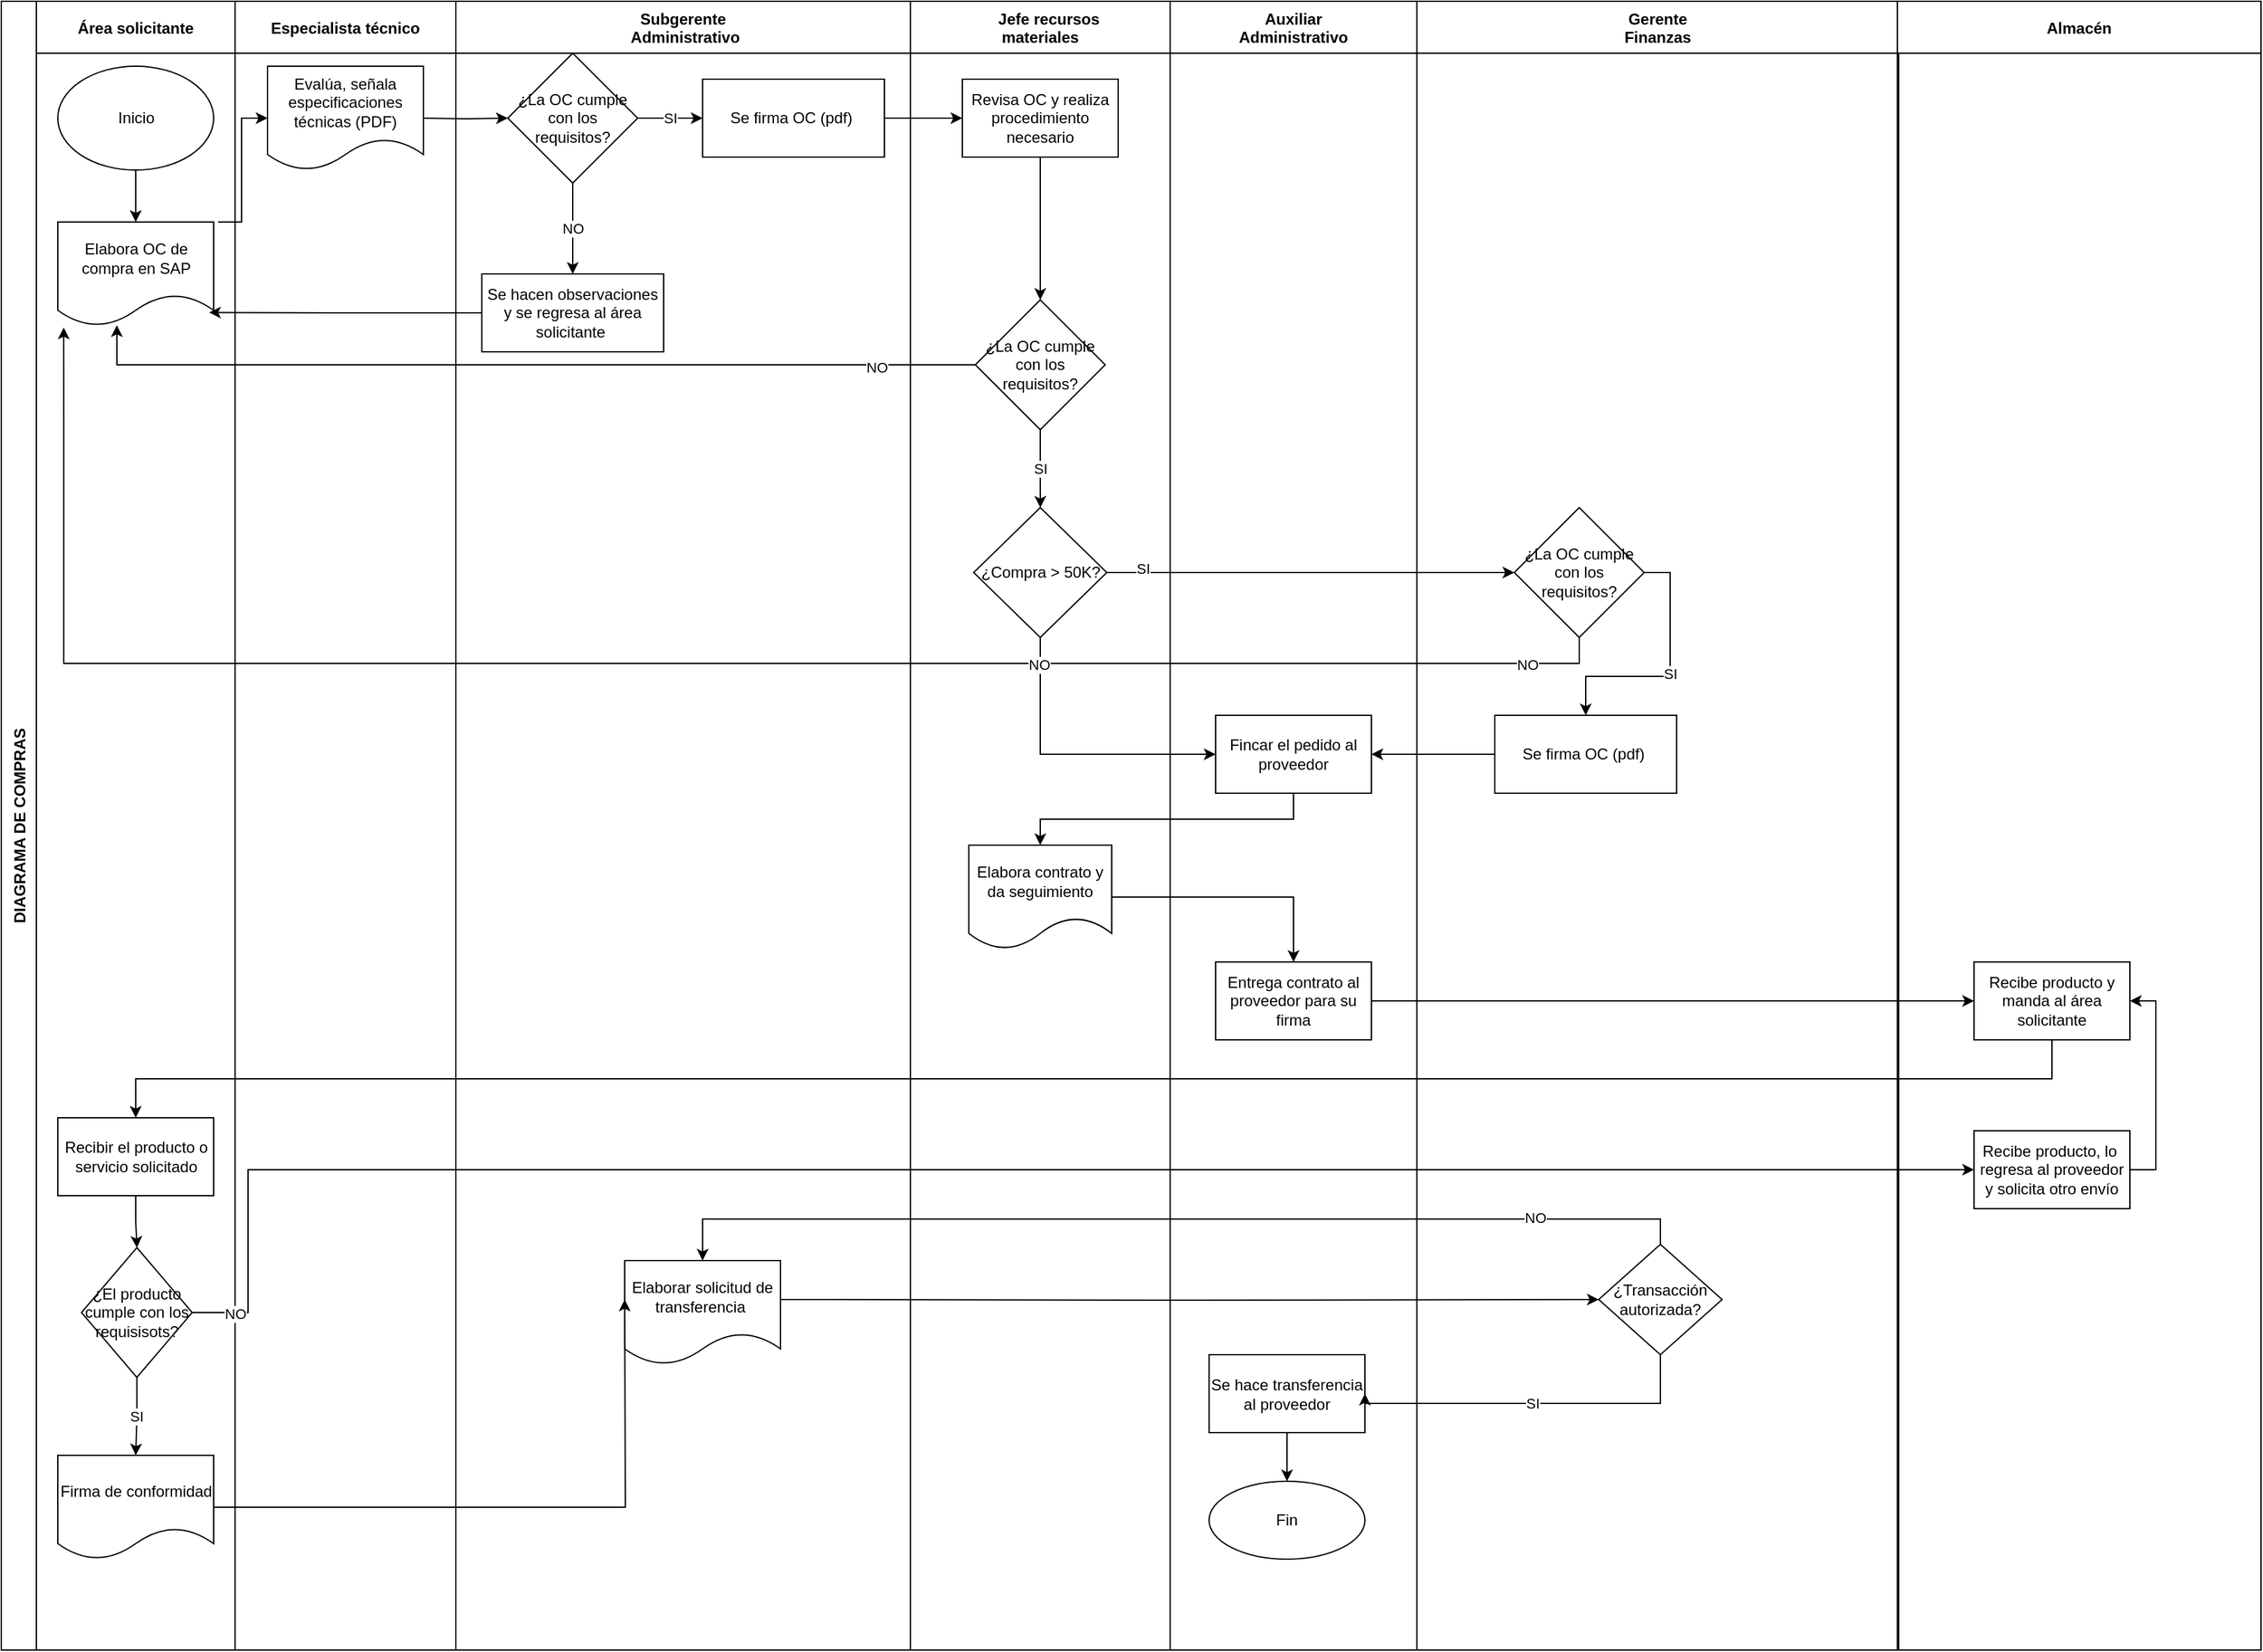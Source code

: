 <mxfile version="18.0.0" type="github">
  <diagram id="PDAtc7qh2HkbyuVlbZEj" name="Page-1">
    <mxGraphModel dx="1947" dy="819" grid="1" gridSize="10" guides="1" tooltips="1" connect="1" arrows="1" fold="1" page="1" pageScale="1" pageWidth="827" pageHeight="1169" math="0" shadow="0">
      <root>
        <mxCell id="0" />
        <mxCell id="1" parent="0" />
        <mxCell id="MQlByFX84VsxIGHB_ize-51" value="DIAGRAMA DE COMPRAS" style="swimlane;childLayout=stackLayout;resizeParent=1;resizeParentMax=0;startSize=27;horizontal=0;horizontalStack=1;" parent="1" vertex="1">
          <mxGeometry x="30" y="80" width="900" height="1270" as="geometry" />
        </mxCell>
        <mxCell id="MQlByFX84VsxIGHB_ize-52" value="Área solicitante" style="swimlane;startSize=40;" parent="MQlByFX84VsxIGHB_ize-51" vertex="1">
          <mxGeometry x="27" width="153" height="1270" as="geometry" />
        </mxCell>
        <mxCell id="MQlByFX84VsxIGHB_ize-53" value="" style="edgeStyle=orthogonalEdgeStyle;rounded=0;orthogonalLoop=1;jettySize=auto;html=1;fontFamily=Helvetica;fontSize=12;fontColor=default;startSize=40;" parent="MQlByFX84VsxIGHB_ize-52" source="MQlByFX84VsxIGHB_ize-54" target="MQlByFX84VsxIGHB_ize-55" edge="1">
          <mxGeometry relative="1" as="geometry" />
        </mxCell>
        <mxCell id="MQlByFX84VsxIGHB_ize-54" value="Inicio" style="ellipse;whiteSpace=wrap;html=1;" parent="MQlByFX84VsxIGHB_ize-52" vertex="1">
          <mxGeometry x="16.5" y="50" width="120" height="80" as="geometry" />
        </mxCell>
        <mxCell id="MQlByFX84VsxIGHB_ize-55" value="Elabora OC de compra en SAP" style="shape=document;whiteSpace=wrap;html=1;boundedLbl=1;rounded=0;glass=0;fontFamily=Helvetica;fontSize=12;fontColor=default;startSize=40;strokeColor=default;fillColor=default;" parent="MQlByFX84VsxIGHB_ize-52" vertex="1">
          <mxGeometry x="16.5" y="170" width="120" height="80" as="geometry" />
        </mxCell>
        <mxCell id="MQlByFX84VsxIGHB_ize-56" value="Firma de conformidad" style="shape=document;whiteSpace=wrap;html=1;boundedLbl=1;rounded=0;glass=0;fontFamily=Helvetica;fontSize=12;fontColor=default;startSize=40;strokeColor=default;fillColor=default;" parent="MQlByFX84VsxIGHB_ize-52" vertex="1">
          <mxGeometry x="16.5" y="1120" width="120" height="80" as="geometry" />
        </mxCell>
        <mxCell id="MQlByFX84VsxIGHB_ize-57" value="Recibir el producto o servicio solicitado" style="whiteSpace=wrap;html=1;rounded=0;glass=0;startSize=40;" parent="MQlByFX84VsxIGHB_ize-52" vertex="1">
          <mxGeometry x="16.5" y="860" width="120" height="60" as="geometry" />
        </mxCell>
        <mxCell id="bh-wuCUUmlVvegQ2jmEu-20" value="SI" style="edgeStyle=orthogonalEdgeStyle;rounded=0;orthogonalLoop=1;jettySize=auto;html=1;exitX=0.5;exitY=1;exitDx=0;exitDy=0;entryX=0.5;entryY=0;entryDx=0;entryDy=0;" edge="1" parent="MQlByFX84VsxIGHB_ize-52" source="bh-wuCUUmlVvegQ2jmEu-4" target="MQlByFX84VsxIGHB_ize-56">
          <mxGeometry relative="1" as="geometry" />
        </mxCell>
        <mxCell id="bh-wuCUUmlVvegQ2jmEu-4" value="¿El producto cumple con los requisisots?" style="rhombus;whiteSpace=wrap;html=1;rounded=0;glass=0;startSize=40;" vertex="1" parent="MQlByFX84VsxIGHB_ize-52">
          <mxGeometry x="34.75" y="960" width="85.25" height="100" as="geometry" />
        </mxCell>
        <mxCell id="bh-wuCUUmlVvegQ2jmEu-5" value="" style="edgeStyle=orthogonalEdgeStyle;rounded=0;orthogonalLoop=1;jettySize=auto;html=1;" edge="1" parent="MQlByFX84VsxIGHB_ize-52" source="MQlByFX84VsxIGHB_ize-57" target="bh-wuCUUmlVvegQ2jmEu-4">
          <mxGeometry relative="1" as="geometry" />
        </mxCell>
        <mxCell id="MQlByFX84VsxIGHB_ize-59" value="Especialista técnico" style="swimlane;startSize=40;" parent="MQlByFX84VsxIGHB_ize-51" vertex="1">
          <mxGeometry x="180" width="170" height="1270" as="geometry" />
        </mxCell>
        <mxCell id="bh-wuCUUmlVvegQ2jmEu-2" value="Evalúa, señala especificaciones técnicas (PDF)" style="shape=document;whiteSpace=wrap;html=1;boundedLbl=1;rounded=0;glass=0;fontFamily=Helvetica;fontSize=12;fontColor=default;startSize=40;strokeColor=default;fillColor=default;" vertex="1" parent="MQlByFX84VsxIGHB_ize-59">
          <mxGeometry x="25" y="50" width="120" height="80" as="geometry" />
        </mxCell>
        <mxCell id="MQlByFX84VsxIGHB_ize-61" value="Subgerente&#xa; Administrativo" style="swimlane;startSize=40;rounded=0;glass=0;" parent="MQlByFX84VsxIGHB_ize-51" vertex="1">
          <mxGeometry x="350" width="350" height="1270" as="geometry">
            <mxRectangle x="147" width="30" height="480" as="alternateBounds" />
          </mxGeometry>
        </mxCell>
        <mxCell id="MQlByFX84VsxIGHB_ize-63" value="NO" style="edgeStyle=orthogonalEdgeStyle;rounded=0;orthogonalLoop=1;jettySize=auto;html=1;exitX=0.5;exitY=1;exitDx=0;exitDy=0;entryX=0.5;entryY=0;entryDx=0;entryDy=0;" parent="MQlByFX84VsxIGHB_ize-61" source="MQlByFX84VsxIGHB_ize-65" target="MQlByFX84VsxIGHB_ize-66" edge="1">
          <mxGeometry relative="1" as="geometry" />
        </mxCell>
        <mxCell id="MQlByFX84VsxIGHB_ize-64" value="SI" style="edgeStyle=orthogonalEdgeStyle;rounded=0;orthogonalLoop=1;jettySize=auto;html=1;exitX=1;exitY=0.5;exitDx=0;exitDy=0;" parent="MQlByFX84VsxIGHB_ize-61" source="MQlByFX84VsxIGHB_ize-65" target="MQlByFX84VsxIGHB_ize-67" edge="1">
          <mxGeometry relative="1" as="geometry" />
        </mxCell>
        <mxCell id="MQlByFX84VsxIGHB_ize-65" value="¿La OC cumple con los requisitos?" style="rhombus;whiteSpace=wrap;html=1;" parent="MQlByFX84VsxIGHB_ize-61" vertex="1">
          <mxGeometry x="40" y="40" width="100" height="100" as="geometry" />
        </mxCell>
        <mxCell id="MQlByFX84VsxIGHB_ize-66" value="Se hacen observaciones y se regresa al área solicitante&amp;nbsp;" style="whiteSpace=wrap;html=1;" parent="MQlByFX84VsxIGHB_ize-61" vertex="1">
          <mxGeometry x="20" y="210" width="140" height="60" as="geometry" />
        </mxCell>
        <mxCell id="MQlByFX84VsxIGHB_ize-67" value="Se firma OC (pdf)&amp;nbsp;" style="rounded=0;whiteSpace=wrap;html=1;" parent="MQlByFX84VsxIGHB_ize-61" vertex="1">
          <mxGeometry x="190" y="60" width="140" height="60" as="geometry" />
        </mxCell>
        <mxCell id="bh-wuCUUmlVvegQ2jmEu-3" value="&lt;span style=&quot;&quot;&gt;Elaborar solicitud de transferencia&amp;nbsp;&lt;/span&gt;" style="shape=document;whiteSpace=wrap;html=1;boundedLbl=1;" vertex="1" parent="MQlByFX84VsxIGHB_ize-61">
          <mxGeometry x="130" y="970" width="120" height="80" as="geometry" />
        </mxCell>
        <mxCell id="MQlByFX84VsxIGHB_ize-68" value="    Jefe recursos &#xa;materiales" style="swimlane;startSize=40;" parent="MQlByFX84VsxIGHB_ize-51" vertex="1">
          <mxGeometry x="700" width="200" height="1270" as="geometry" />
        </mxCell>
        <mxCell id="MQlByFX84VsxIGHB_ize-69" value="    Jefe recursos &#xa;materiales" style="swimlane;startSize=40;" parent="MQlByFX84VsxIGHB_ize-68" vertex="1">
          <mxGeometry width="200" height="1270" as="geometry" />
        </mxCell>
        <mxCell id="MQlByFX84VsxIGHB_ize-92" style="edgeStyle=orthogonalEdgeStyle;rounded=0;orthogonalLoop=1;jettySize=auto;html=1;exitX=0.5;exitY=1;exitDx=0;exitDy=0;entryX=0.5;entryY=0;entryDx=0;entryDy=0;" parent="MQlByFX84VsxIGHB_ize-69" source="MQlByFX84VsxIGHB_ize-71" target="MQlByFX84VsxIGHB_ize-91" edge="1">
          <mxGeometry relative="1" as="geometry" />
        </mxCell>
        <mxCell id="MQlByFX84VsxIGHB_ize-71" value="&lt;span&gt;Revisa OC y realiza procedimiento necesario&lt;/span&gt;" style="whiteSpace=wrap;html=1;rounded=0;" parent="MQlByFX84VsxIGHB_ize-69" vertex="1">
          <mxGeometry x="40" y="60" width="120" height="60" as="geometry" />
        </mxCell>
        <mxCell id="MQlByFX84VsxIGHB_ize-72" value="¿Compra &amp;gt; 50K?" style="rhombus;whiteSpace=wrap;html=1;rounded=0;glass=0;fontFamily=Helvetica;fontSize=12;fontColor=default;startSize=40;strokeColor=default;fillColor=default;" parent="MQlByFX84VsxIGHB_ize-69" vertex="1">
          <mxGeometry x="48.75" y="390" width="102.5" height="100" as="geometry" />
        </mxCell>
        <mxCell id="MQlByFX84VsxIGHB_ize-73" value="Elabora contrato y da seguimiento" style="shape=document;whiteSpace=wrap;html=1;boundedLbl=1;rounded=0;glass=0;fontFamily=Helvetica;fontSize=12;fontColor=default;startSize=40;strokeColor=default;fillColor=default;" parent="MQlByFX84VsxIGHB_ize-69" vertex="1">
          <mxGeometry x="45" y="650" width="110" height="80" as="geometry" />
        </mxCell>
        <mxCell id="MQlByFX84VsxIGHB_ize-95" value="SI" style="edgeStyle=orthogonalEdgeStyle;rounded=0;orthogonalLoop=1;jettySize=auto;html=1;" parent="MQlByFX84VsxIGHB_ize-69" source="MQlByFX84VsxIGHB_ize-91" target="MQlByFX84VsxIGHB_ize-72" edge="1">
          <mxGeometry relative="1" as="geometry" />
        </mxCell>
        <mxCell id="MQlByFX84VsxIGHB_ize-91" value="¿La OC cumple con los requisitos?" style="rhombus;whiteSpace=wrap;html=1;" parent="MQlByFX84VsxIGHB_ize-69" vertex="1">
          <mxGeometry x="50" y="230" width="100" height="100" as="geometry" />
        </mxCell>
        <mxCell id="MQlByFX84VsxIGHB_ize-75" style="edgeStyle=orthogonalEdgeStyle;rounded=0;orthogonalLoop=1;jettySize=auto;html=1;entryX=0;entryY=0.5;entryDx=0;entryDy=0;" parent="MQlByFX84VsxIGHB_ize-51" edge="1">
          <mxGeometry relative="1" as="geometry">
            <mxPoint x="167" y="170" as="sourcePoint" />
            <Array as="points">
              <mxPoint x="185" y="170" />
              <mxPoint x="185" y="90" />
            </Array>
            <mxPoint x="205" y="90.0" as="targetPoint" />
          </mxGeometry>
        </mxCell>
        <mxCell id="MQlByFX84VsxIGHB_ize-76" style="edgeStyle=orthogonalEdgeStyle;rounded=0;orthogonalLoop=1;jettySize=auto;html=1;exitX=0;exitY=0.5;exitDx=0;exitDy=0;entryX=0.971;entryY=0.871;entryDx=0;entryDy=0;entryPerimeter=0;" parent="MQlByFX84VsxIGHB_ize-51" source="MQlByFX84VsxIGHB_ize-66" target="MQlByFX84VsxIGHB_ize-55" edge="1">
          <mxGeometry relative="1" as="geometry" />
        </mxCell>
        <mxCell id="MQlByFX84VsxIGHB_ize-77" style="edgeStyle=orthogonalEdgeStyle;rounded=0;orthogonalLoop=1;jettySize=auto;html=1;exitX=1;exitY=0.5;exitDx=0;exitDy=0;entryX=0;entryY=0.5;entryDx=0;entryDy=0;" parent="MQlByFX84VsxIGHB_ize-51" target="MQlByFX84VsxIGHB_ize-65" edge="1">
          <mxGeometry relative="1" as="geometry">
            <mxPoint x="325" y="90.0" as="sourcePoint" />
          </mxGeometry>
        </mxCell>
        <mxCell id="MQlByFX84VsxIGHB_ize-78" value="" style="edgeStyle=orthogonalEdgeStyle;rounded=0;orthogonalLoop=1;jettySize=auto;html=1;" parent="MQlByFX84VsxIGHB_ize-51" source="MQlByFX84VsxIGHB_ize-67" target="MQlByFX84VsxIGHB_ize-71" edge="1">
          <mxGeometry relative="1" as="geometry" />
        </mxCell>
        <mxCell id="MQlByFX84VsxIGHB_ize-93" style="edgeStyle=orthogonalEdgeStyle;rounded=0;orthogonalLoop=1;jettySize=auto;html=1;exitX=0;exitY=0.5;exitDx=0;exitDy=0;entryX=0.379;entryY=0.994;entryDx=0;entryDy=0;entryPerimeter=0;" parent="MQlByFX84VsxIGHB_ize-51" source="MQlByFX84VsxIGHB_ize-91" target="MQlByFX84VsxIGHB_ize-55" edge="1">
          <mxGeometry relative="1" as="geometry" />
        </mxCell>
        <mxCell id="MQlByFX84VsxIGHB_ize-94" value="NO" style="edgeLabel;html=1;align=center;verticalAlign=middle;resizable=0;points=[];" parent="MQlByFX84VsxIGHB_ize-93" vertex="1" connectable="0">
          <mxGeometry x="-0.78" y="2" relative="1" as="geometry">
            <mxPoint as="offset" />
          </mxGeometry>
        </mxCell>
        <mxCell id="MQlByFX84VsxIGHB_ize-104" style="edgeStyle=orthogonalEdgeStyle;rounded=0;orthogonalLoop=1;jettySize=auto;html=1;exitX=1;exitY=0.5;exitDx=0;exitDy=0;entryX=0;entryY=0.5;entryDx=0;entryDy=0;" parent="MQlByFX84VsxIGHB_ize-51" source="MQlByFX84VsxIGHB_ize-56" edge="1">
          <mxGeometry relative="1" as="geometry">
            <mxPoint x="480.0" y="1000" as="targetPoint" />
          </mxGeometry>
        </mxCell>
        <mxCell id="MQlByFX84VsxIGHB_ize-79" value="Gerente &#xa;Finanzas" style="swimlane;startSize=40;" parent="1" vertex="1">
          <mxGeometry x="1120" y="80" width="371" height="1270" as="geometry" />
        </mxCell>
        <mxCell id="MQlByFX84VsxIGHB_ize-80" value="¿La OC cumple con los requisitos?" style="rhombus;whiteSpace=wrap;html=1;" parent="MQlByFX84VsxIGHB_ize-79" vertex="1">
          <mxGeometry x="75" y="390" width="100" height="100" as="geometry" />
        </mxCell>
        <mxCell id="MQlByFX84VsxIGHB_ize-81" value="¿Transacción autorizada?" style="rhombus;whiteSpace=wrap;html=1;" parent="MQlByFX84VsxIGHB_ize-79" vertex="1">
          <mxGeometry x="140" y="957.5" width="95" height="85" as="geometry" />
        </mxCell>
        <mxCell id="MQlByFX84VsxIGHB_ize-82" value="Se firma OC (pdf)&amp;nbsp;" style="rounded=0;whiteSpace=wrap;html=1;" parent="MQlByFX84VsxIGHB_ize-79" vertex="1">
          <mxGeometry x="60" y="550" width="140" height="60" as="geometry" />
        </mxCell>
        <mxCell id="MQlByFX84VsxIGHB_ize-83" value="SI" style="edgeStyle=orthogonalEdgeStyle;rounded=0;orthogonalLoop=1;jettySize=auto;html=1;exitX=1;exitY=0.5;exitDx=0;exitDy=0;" parent="MQlByFX84VsxIGHB_ize-79" source="MQlByFX84VsxIGHB_ize-80" target="MQlByFX84VsxIGHB_ize-82" edge="1">
          <mxGeometry relative="1" as="geometry" />
        </mxCell>
        <mxCell id="MQlByFX84VsxIGHB_ize-84" value="Auxiliar &#xa;Administrativo" style="swimlane;startSize=40;" parent="1" vertex="1">
          <mxGeometry x="930" y="80" width="190" height="1270" as="geometry" />
        </mxCell>
        <mxCell id="MQlByFX84VsxIGHB_ize-85" value="" style="edgeStyle=orthogonalEdgeStyle;rounded=0;orthogonalLoop=1;jettySize=auto;html=1;fontFamily=Helvetica;fontSize=12;fontColor=default;startSize=40;" parent="MQlByFX84VsxIGHB_ize-84" edge="1">
          <mxGeometry relative="1" as="geometry">
            <mxPoint x="95" y="535" as="targetPoint" />
          </mxGeometry>
        </mxCell>
        <mxCell id="MQlByFX84VsxIGHB_ize-86" value="Entrega contrato al proveedor para su firma" style="whiteSpace=wrap;html=1;rounded=0;glass=0;startSize=40;" parent="MQlByFX84VsxIGHB_ize-84" vertex="1">
          <mxGeometry x="35" y="740" width="120" height="60" as="geometry" />
        </mxCell>
        <mxCell id="MQlByFX84VsxIGHB_ize-87" value="Se hace transferencia al proveedor" style="whiteSpace=wrap;html=1;rounded=0;glass=0;startSize=40;" parent="MQlByFX84VsxIGHB_ize-84" vertex="1">
          <mxGeometry x="30" y="1042.5" width="120" height="60" as="geometry" />
        </mxCell>
        <mxCell id="MQlByFX84VsxIGHB_ize-90" value="&lt;span&gt;Fincar el pedido al proveedor&lt;/span&gt;" style="whiteSpace=wrap;html=1;" parent="MQlByFX84VsxIGHB_ize-84" vertex="1">
          <mxGeometry x="35" y="550" width="120" height="60" as="geometry" />
        </mxCell>
        <mxCell id="MQlByFX84VsxIGHB_ize-88" value="Fin" style="ellipse;whiteSpace=wrap;html=1;rounded=0;glass=0;startSize=40;" parent="MQlByFX84VsxIGHB_ize-84" vertex="1">
          <mxGeometry x="30" y="1140" width="120" height="60" as="geometry" />
        </mxCell>
        <mxCell id="MQlByFX84VsxIGHB_ize-89" value="" style="edgeStyle=orthogonalEdgeStyle;rounded=0;orthogonalLoop=1;jettySize=auto;html=1;fontFamily=Helvetica;fontSize=12;fontColor=default;startSize=40;" parent="MQlByFX84VsxIGHB_ize-84" source="MQlByFX84VsxIGHB_ize-87" target="MQlByFX84VsxIGHB_ize-88" edge="1">
          <mxGeometry relative="1" as="geometry" />
        </mxCell>
        <mxCell id="bh-wuCUUmlVvegQ2jmEu-1" style="edgeStyle=orthogonalEdgeStyle;rounded=0;orthogonalLoop=1;jettySize=auto;html=1;exitX=0.5;exitY=1;exitDx=0;exitDy=0;" edge="1" parent="MQlByFX84VsxIGHB_ize-84" source="MQlByFX84VsxIGHB_ize-88" target="MQlByFX84VsxIGHB_ize-88">
          <mxGeometry relative="1" as="geometry" />
        </mxCell>
        <mxCell id="MQlByFX84VsxIGHB_ize-96" style="edgeStyle=orthogonalEdgeStyle;rounded=0;orthogonalLoop=1;jettySize=auto;html=1;exitX=1;exitY=0.5;exitDx=0;exitDy=0;entryX=0;entryY=0.5;entryDx=0;entryDy=0;" parent="1" source="MQlByFX84VsxIGHB_ize-72" target="MQlByFX84VsxIGHB_ize-80" edge="1">
          <mxGeometry relative="1" as="geometry" />
        </mxCell>
        <mxCell id="MQlByFX84VsxIGHB_ize-112" value="SI" style="edgeLabel;html=1;align=center;verticalAlign=middle;resizable=0;points=[];" parent="MQlByFX84VsxIGHB_ize-96" vertex="1" connectable="0">
          <mxGeometry x="-0.824" y="3" relative="1" as="geometry">
            <mxPoint as="offset" />
          </mxGeometry>
        </mxCell>
        <mxCell id="MQlByFX84VsxIGHB_ize-97" style="edgeStyle=orthogonalEdgeStyle;rounded=0;orthogonalLoop=1;jettySize=auto;html=1;exitX=0.5;exitY=1;exitDx=0;exitDy=0;entryX=0.038;entryY=1.016;entryDx=0;entryDy=0;entryPerimeter=0;" parent="1" source="MQlByFX84VsxIGHB_ize-80" target="MQlByFX84VsxIGHB_ize-55" edge="1">
          <mxGeometry relative="1" as="geometry" />
        </mxCell>
        <mxCell id="MQlByFX84VsxIGHB_ize-98" value="NO" style="edgeLabel;html=1;align=center;verticalAlign=middle;resizable=0;points=[];" parent="MQlByFX84VsxIGHB_ize-97" vertex="1" connectable="0">
          <mxGeometry x="-0.916" y="1" relative="1" as="geometry">
            <mxPoint as="offset" />
          </mxGeometry>
        </mxCell>
        <mxCell id="MQlByFX84VsxIGHB_ize-99" style="edgeStyle=orthogonalEdgeStyle;rounded=0;orthogonalLoop=1;jettySize=auto;html=1;exitX=0.5;exitY=1;exitDx=0;exitDy=0;entryX=0;entryY=0.5;entryDx=0;entryDy=0;" parent="1" source="MQlByFX84VsxIGHB_ize-72" target="MQlByFX84VsxIGHB_ize-90" edge="1">
          <mxGeometry relative="1" as="geometry" />
        </mxCell>
        <mxCell id="MQlByFX84VsxIGHB_ize-111" value="NO" style="edgeLabel;html=1;align=center;verticalAlign=middle;resizable=0;points=[];" parent="MQlByFX84VsxIGHB_ize-99" vertex="1" connectable="0">
          <mxGeometry x="-0.814" y="-1" relative="1" as="geometry">
            <mxPoint as="offset" />
          </mxGeometry>
        </mxCell>
        <mxCell id="MQlByFX84VsxIGHB_ize-101" value="" style="edgeStyle=orthogonalEdgeStyle;rounded=0;orthogonalLoop=1;jettySize=auto;html=1;" parent="1" source="MQlByFX84VsxIGHB_ize-82" target="MQlByFX84VsxIGHB_ize-90" edge="1">
          <mxGeometry relative="1" as="geometry" />
        </mxCell>
        <mxCell id="MQlByFX84VsxIGHB_ize-102" style="edgeStyle=orthogonalEdgeStyle;rounded=0;orthogonalLoop=1;jettySize=auto;html=1;exitX=0.5;exitY=1;exitDx=0;exitDy=0;entryX=0.5;entryY=0;entryDx=0;entryDy=0;" parent="1" source="MQlByFX84VsxIGHB_ize-90" target="MQlByFX84VsxIGHB_ize-73" edge="1">
          <mxGeometry relative="1" as="geometry" />
        </mxCell>
        <mxCell id="MQlByFX84VsxIGHB_ize-103" value="" style="edgeStyle=orthogonalEdgeStyle;rounded=0;orthogonalLoop=1;jettySize=auto;html=1;" parent="1" source="MQlByFX84VsxIGHB_ize-73" target="MQlByFX84VsxIGHB_ize-86" edge="1">
          <mxGeometry relative="1" as="geometry" />
        </mxCell>
        <mxCell id="MQlByFX84VsxIGHB_ize-105" style="edgeStyle=orthogonalEdgeStyle;rounded=0;orthogonalLoop=1;jettySize=auto;html=1;exitX=0.5;exitY=1;exitDx=0;exitDy=0;entryX=0.5;entryY=0;entryDx=0;entryDy=0;" parent="1" source="bh-wuCUUmlVvegQ2jmEu-18" target="MQlByFX84VsxIGHB_ize-57" edge="1">
          <mxGeometry relative="1" as="geometry" />
        </mxCell>
        <mxCell id="MQlByFX84VsxIGHB_ize-106" style="edgeStyle=orthogonalEdgeStyle;rounded=0;orthogonalLoop=1;jettySize=auto;html=1;exitX=1;exitY=0.5;exitDx=0;exitDy=0;entryX=0;entryY=0.5;entryDx=0;entryDy=0;" parent="1" target="MQlByFX84VsxIGHB_ize-81" edge="1">
          <mxGeometry relative="1" as="geometry">
            <mxPoint x="630.0" y="1080" as="sourcePoint" />
          </mxGeometry>
        </mxCell>
        <mxCell id="MQlByFX84VsxIGHB_ize-108" value="SI" style="edgeStyle=orthogonalEdgeStyle;rounded=0;orthogonalLoop=1;jettySize=auto;html=1;exitX=0.5;exitY=1;exitDx=0;exitDy=0;entryX=1;entryY=0.5;entryDx=0;entryDy=0;" parent="1" source="MQlByFX84VsxIGHB_ize-81" target="MQlByFX84VsxIGHB_ize-87" edge="1">
          <mxGeometry relative="1" as="geometry">
            <Array as="points">
              <mxPoint x="1308" y="1160" />
              <mxPoint x="1080" y="1160" />
            </Array>
          </mxGeometry>
        </mxCell>
        <mxCell id="bh-wuCUUmlVvegQ2jmEu-13" value="Almacén" style="swimlane;startSize=40;" vertex="1" parent="1">
          <mxGeometry x="1490" y="80" width="280" height="1270" as="geometry" />
        </mxCell>
        <mxCell id="bh-wuCUUmlVvegQ2jmEu-18" value="&lt;span&gt;Recibe producto y manda al área solicitante&lt;/span&gt;" style="whiteSpace=wrap;html=1;" vertex="1" parent="bh-wuCUUmlVvegQ2jmEu-13">
          <mxGeometry x="59" y="740" width="120" height="60" as="geometry" />
        </mxCell>
        <mxCell id="bh-wuCUUmlVvegQ2jmEu-25" style="edgeStyle=orthogonalEdgeStyle;rounded=0;orthogonalLoop=1;jettySize=auto;html=1;exitX=1;exitY=0.5;exitDx=0;exitDy=0;entryX=1;entryY=0.5;entryDx=0;entryDy=0;" edge="1" parent="bh-wuCUUmlVvegQ2jmEu-13" source="bh-wuCUUmlVvegQ2jmEu-24" target="bh-wuCUUmlVvegQ2jmEu-18">
          <mxGeometry relative="1" as="geometry" />
        </mxCell>
        <mxCell id="bh-wuCUUmlVvegQ2jmEu-24" value="&lt;span&gt;Recibe producto, lo&amp;nbsp; regresa al proveedor y solicita otro envío&lt;/span&gt;" style="whiteSpace=wrap;html=1;" vertex="1" parent="bh-wuCUUmlVvegQ2jmEu-13">
          <mxGeometry x="59" y="870" width="120" height="60" as="geometry" />
        </mxCell>
        <mxCell id="MQlByFX84VsxIGHB_ize-109" style="edgeStyle=orthogonalEdgeStyle;rounded=0;orthogonalLoop=1;jettySize=auto;html=1;exitX=0.5;exitY=0;exitDx=0;exitDy=0;entryX=0.5;entryY=0;entryDx=0;entryDy=0;" parent="1" source="MQlByFX84VsxIGHB_ize-81" edge="1">
          <mxGeometry relative="1" as="geometry">
            <mxPoint x="570.0" y="1050" as="targetPoint" />
            <Array as="points">
              <mxPoint x="1307" y="1018" />
              <mxPoint x="570" y="1018" />
            </Array>
          </mxGeometry>
        </mxCell>
        <mxCell id="MQlByFX84VsxIGHB_ize-110" value="NO" style="edgeLabel;html=1;align=center;verticalAlign=middle;resizable=0;points=[];" parent="MQlByFX84VsxIGHB_ize-109" vertex="1" connectable="0">
          <mxGeometry x="-0.705" y="-1" relative="1" as="geometry">
            <mxPoint as="offset" />
          </mxGeometry>
        </mxCell>
        <mxCell id="bh-wuCUUmlVvegQ2jmEu-19" style="edgeStyle=orthogonalEdgeStyle;rounded=0;orthogonalLoop=1;jettySize=auto;html=1;exitX=1;exitY=0.5;exitDx=0;exitDy=0;entryX=0;entryY=0.5;entryDx=0;entryDy=0;" edge="1" parent="1" source="MQlByFX84VsxIGHB_ize-86" target="bh-wuCUUmlVvegQ2jmEu-18">
          <mxGeometry relative="1" as="geometry" />
        </mxCell>
        <mxCell id="bh-wuCUUmlVvegQ2jmEu-21" style="edgeStyle=orthogonalEdgeStyle;rounded=0;orthogonalLoop=1;jettySize=auto;html=1;entryX=0;entryY=0.5;entryDx=0;entryDy=0;" edge="1" parent="1" source="bh-wuCUUmlVvegQ2jmEu-4" target="bh-wuCUUmlVvegQ2jmEu-24">
          <mxGeometry relative="1" as="geometry">
            <mxPoint x="1580" y="980" as="targetPoint" />
            <Array as="points">
              <mxPoint x="220" y="1090" />
              <mxPoint x="220" y="980" />
            </Array>
          </mxGeometry>
        </mxCell>
        <mxCell id="bh-wuCUUmlVvegQ2jmEu-22" value="NO" style="edgeLabel;html=1;align=center;verticalAlign=middle;resizable=0;points=[];" vertex="1" connectable="0" parent="bh-wuCUUmlVvegQ2jmEu-21">
          <mxGeometry x="-0.956" y="-1" relative="1" as="geometry">
            <mxPoint as="offset" />
          </mxGeometry>
        </mxCell>
      </root>
    </mxGraphModel>
  </diagram>
</mxfile>
